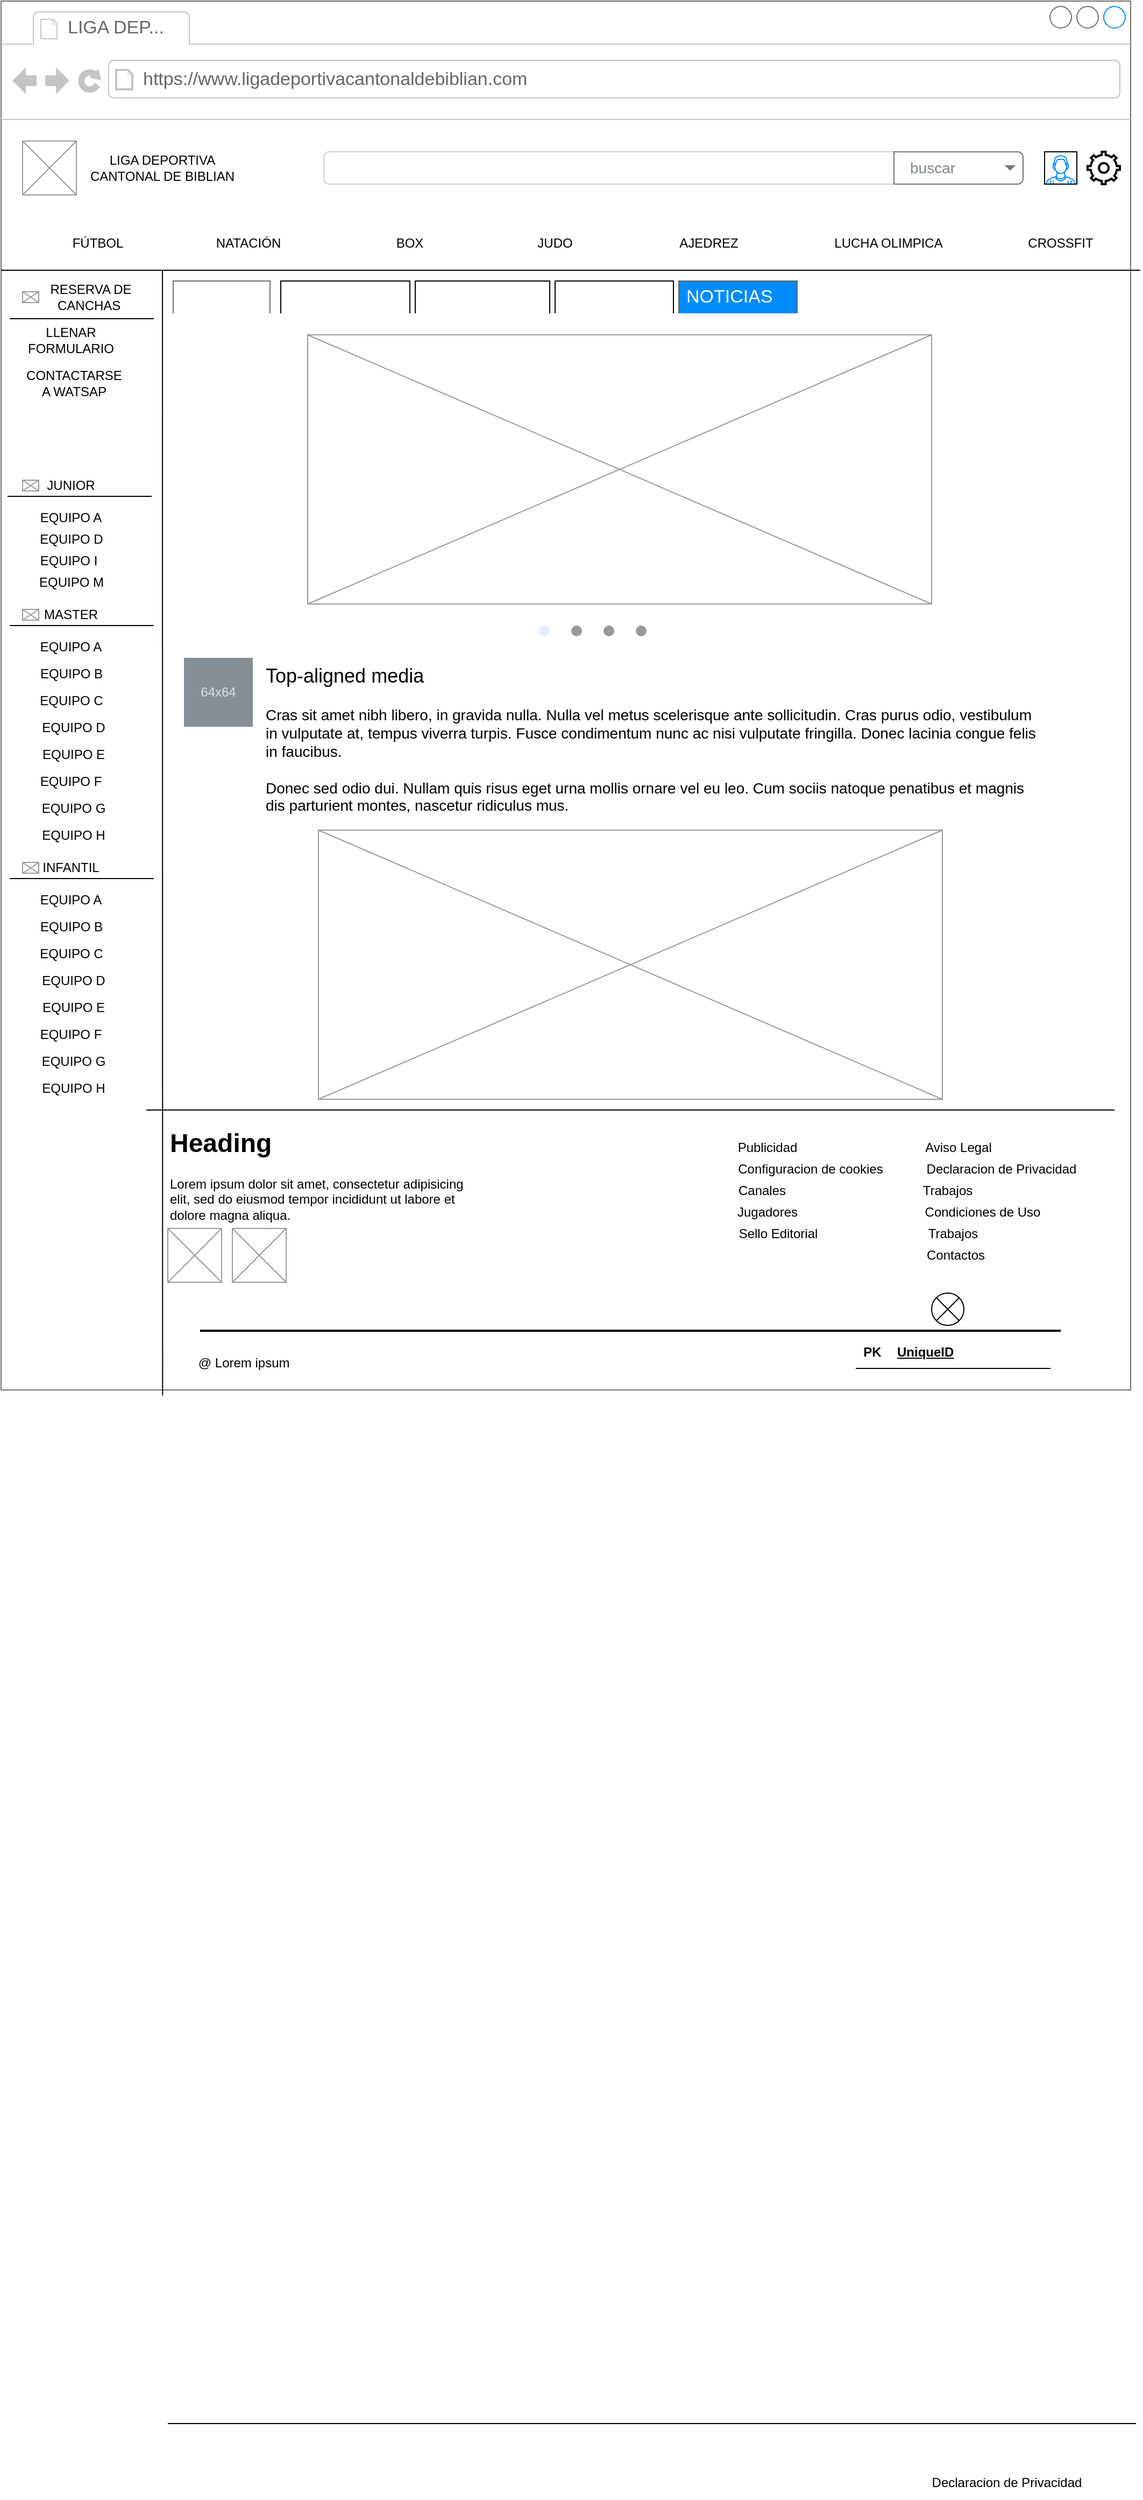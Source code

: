 <mxfile version="25.0.2">
  <diagram name="Page-1" id="2cc2dc42-3aac-f2a9-1cec-7a8b7cbee084">
    <mxGraphModel dx="1480" dy="934" grid="1" gridSize="10" guides="1" tooltips="1" connect="1" arrows="1" fold="1" page="1" pageScale="1" pageWidth="1100" pageHeight="850" background="#ffffff" math="0" shadow="0">
      <root>
        <mxCell id="0" />
        <mxCell id="1" parent="0" />
        <mxCell id="7026571954dc6520-1" value="&lt;div&gt;&lt;br&gt;&lt;/div&gt;&lt;div&gt;&lt;br&gt;&lt;/div&gt;&lt;div&gt;&lt;br&gt;&lt;/div&gt;&lt;div&gt;&lt;br&gt;&lt;/div&gt;" style="strokeWidth=1;shadow=0;dashed=0;align=center;html=1;shape=mxgraph.mockup.containers.browserWindow;rSize=0;strokeColor=#6e6e6e;mainText=,;recursiveResize=0;rounded=0;labelBackgroundColor=none;fontFamily=Verdana;fontSize=12;movable=0;resizable=0;rotatable=0;deletable=0;editable=0;locked=1;connectable=0;fillColor=default;gradientColor=default;fontColor=#ffffff;" parent="1" vertex="1">
          <mxGeometry x="40" y="20" width="1050" height="1290" as="geometry" />
        </mxCell>
        <mxCell id="7026571954dc6520-2" value="LIGA DEP..." style="strokeWidth=1;shadow=0;dashed=0;align=center;html=1;shape=mxgraph.mockup.containers.anchor;fontSize=17;fontColor=#666666;align=left;" parent="7026571954dc6520-1" vertex="1">
          <mxGeometry x="60" y="12" width="110" height="26" as="geometry" />
        </mxCell>
        <mxCell id="7026571954dc6520-3" value="https://www.ligadeportivacantonaldebiblian.com" style="strokeWidth=1;shadow=0;dashed=0;align=center;html=1;shape=mxgraph.mockup.containers.anchor;rSize=0;fontSize=17;fontColor=#666666;align=left;" parent="7026571954dc6520-1" vertex="1">
          <mxGeometry x="130" y="60" width="250" height="26" as="geometry" />
        </mxCell>
        <mxCell id="J-Y7H0dTVJ3gCG0rteRI-6" value="" style="verticalLabelPosition=bottom;shadow=0;dashed=0;align=center;html=1;verticalAlign=top;strokeWidth=1;shape=mxgraph.mockup.graphics.simpleIcon;strokeColor=#999999;" parent="7026571954dc6520-1" vertex="1">
          <mxGeometry x="20" y="130" width="50" height="50" as="geometry" />
        </mxCell>
        <mxCell id="J-Y7H0dTVJ3gCG0rteRI-8" value="" style="html=1;shadow=0;dashed=0;shape=mxgraph.bootstrap.rrect;rSize=5;strokeColor=#CED4DA;html=1;whiteSpace=wrap;fillColor=#FFFFFF;fontColor=#7D868C;align=left;spacing=15;spacingLeft=40;fontSize=14;" parent="7026571954dc6520-1" vertex="1">
          <mxGeometry x="300" y="140" width="650" height="30" as="geometry" />
        </mxCell>
        <mxCell id="J-Y7H0dTVJ3gCG0rteRI-9" value="buscar" style="html=1;shadow=0;dashed=0;shape=mxgraph.bootstrap.rightButton;strokeColor=#6C757D;gradientColor=inherit;fontColor=inherit;fillColor=inherit;rSize=5;perimeter=none;whiteSpace=wrap;resizeHeight=1;fontSize=14;align=left;spacing=15;" parent="J-Y7H0dTVJ3gCG0rteRI-8" vertex="1">
          <mxGeometry x="1" width="120" height="30" relative="1" as="geometry">
            <mxPoint x="-120" as="offset" />
          </mxGeometry>
        </mxCell>
        <mxCell id="J-Y7H0dTVJ3gCG0rteRI-10" value="" style="shape=triangle;direction=south;fillColor=#6C767D;strokeColor=none;perimeter=none;" parent="J-Y7H0dTVJ3gCG0rteRI-9" vertex="1">
          <mxGeometry x="1" y="0.5" width="10" height="5" relative="1" as="geometry">
            <mxPoint x="-17" y="-2.5" as="offset" />
          </mxGeometry>
        </mxCell>
        <mxCell id="J-Y7H0dTVJ3gCG0rteRI-11" value="" style="html=1;verticalLabelPosition=bottom;align=center;labelBackgroundColor=#ffffff;verticalAlign=top;strokeWidth=2;shadow=0;dashed=0;shape=mxgraph.ios7.icons.settings;" parent="7026571954dc6520-1" vertex="1">
          <mxGeometry x="1010" y="140" width="30" height="30" as="geometry" />
        </mxCell>
        <mxCell id="J-Y7H0dTVJ3gCG0rteRI-12" value="" style="verticalLabelPosition=bottom;shadow=0;dashed=0;align=center;html=1;verticalAlign=top;strokeWidth=1;shape=mxgraph.mockup.containers.userMale;strokeColor2=#008cff;gradientColor=none;" parent="7026571954dc6520-1" vertex="1">
          <mxGeometry x="970" y="140" width="30" height="30" as="geometry" />
        </mxCell>
        <mxCell id="J-Y7H0dTVJ3gCG0rteRI-13" value="FÚTBOL" style="text;html=1;align=center;verticalAlign=middle;whiteSpace=wrap;rounded=0;" parent="7026571954dc6520-1" vertex="1">
          <mxGeometry x="60" y="210" width="60" height="30" as="geometry" />
        </mxCell>
        <mxCell id="J-Y7H0dTVJ3gCG0rteRI-14" value="" style="endArrow=none;html=1;rounded=0;exitX=0.999;exitY=0.244;exitDx=0;exitDy=0;exitPerimeter=0;" parent="7026571954dc6520-1" edge="1">
          <mxGeometry width="50" height="50" relative="1" as="geometry">
            <mxPoint x="1059" y="250" as="sourcePoint" />
            <mxPoint y="250" as="targetPoint" />
          </mxGeometry>
        </mxCell>
        <mxCell id="J-Y7H0dTVJ3gCG0rteRI-15" value="NATACIÓN" style="text;html=1;align=center;verticalAlign=middle;whiteSpace=wrap;rounded=0;" parent="7026571954dc6520-1" vertex="1">
          <mxGeometry x="200" y="210" width="60" height="30" as="geometry" />
        </mxCell>
        <mxCell id="J-Y7H0dTVJ3gCG0rteRI-16" value="BOX" style="text;html=1;align=center;verticalAlign=middle;whiteSpace=wrap;rounded=0;" parent="7026571954dc6520-1" vertex="1">
          <mxGeometry x="350" y="210" width="60" height="30" as="geometry" />
        </mxCell>
        <mxCell id="J-Y7H0dTVJ3gCG0rteRI-17" value="JUDO" style="text;html=1;align=center;verticalAlign=middle;whiteSpace=wrap;rounded=0;" parent="7026571954dc6520-1" vertex="1">
          <mxGeometry x="484.75" y="210" width="60" height="30" as="geometry" />
        </mxCell>
        <mxCell id="J-Y7H0dTVJ3gCG0rteRI-18" value="AJEDREZ" style="text;html=1;align=center;verticalAlign=middle;whiteSpace=wrap;rounded=0;" parent="7026571954dc6520-1" vertex="1">
          <mxGeometry x="627.5" y="210" width="60" height="30" as="geometry" />
        </mxCell>
        <mxCell id="J-Y7H0dTVJ3gCG0rteRI-19" value="LUCHA OLIMPICA" style="text;html=1;align=center;verticalAlign=middle;whiteSpace=wrap;rounded=0;" parent="7026571954dc6520-1" vertex="1">
          <mxGeometry x="765" y="210" width="120" height="30" as="geometry" />
        </mxCell>
        <mxCell id="J-Y7H0dTVJ3gCG0rteRI-20" value="CROSSFIT" style="text;html=1;align=center;verticalAlign=middle;whiteSpace=wrap;rounded=0;" parent="7026571954dc6520-1" vertex="1">
          <mxGeometry x="955" y="210" width="60" height="30" as="geometry" />
        </mxCell>
        <mxCell id="J-Y7H0dTVJ3gCG0rteRI-50" value="" style="endArrow=none;html=1;rounded=0;exitX=0.143;exitY=1.004;exitDx=0;exitDy=0;exitPerimeter=0;" parent="7026571954dc6520-1" source="7026571954dc6520-1" edge="1">
          <mxGeometry width="50" height="50" relative="1" as="geometry">
            <mxPoint x="160" y="840" as="sourcePoint" />
            <mxPoint x="150" y="250" as="targetPoint" />
          </mxGeometry>
        </mxCell>
        <mxCell id="J-Y7H0dTVJ3gCG0rteRI-51" value="MASTER" style="text;html=1;align=center;verticalAlign=middle;whiteSpace=wrap;rounded=0;" parent="7026571954dc6520-1" vertex="1">
          <mxGeometry x="35" y="555" width="60" height="30" as="geometry" />
        </mxCell>
        <mxCell id="J-Y7H0dTVJ3gCG0rteRI-52" value="JUNIOR" style="text;html=1;align=center;verticalAlign=middle;whiteSpace=wrap;rounded=0;" parent="7026571954dc6520-1" vertex="1">
          <mxGeometry x="35" y="435" width="60" height="30" as="geometry" />
        </mxCell>
        <mxCell id="J-Y7H0dTVJ3gCG0rteRI-53" value="EQUIPO A" style="text;html=1;align=center;verticalAlign=middle;whiteSpace=wrap;rounded=0;" parent="7026571954dc6520-1" vertex="1">
          <mxGeometry x="35" y="465" width="60" height="30" as="geometry" />
        </mxCell>
        <mxCell id="J-Y7H0dTVJ3gCG0rteRI-54" value="EQUIPO D" style="text;html=1;align=center;verticalAlign=middle;whiteSpace=wrap;rounded=0;" parent="7026571954dc6520-1" vertex="1">
          <mxGeometry x="32.5" y="485" width="65" height="30" as="geometry" />
        </mxCell>
        <mxCell id="J-Y7H0dTVJ3gCG0rteRI-55" value="EQUIPO I" style="text;html=1;align=center;verticalAlign=middle;whiteSpace=wrap;rounded=0;" parent="7026571954dc6520-1" vertex="1">
          <mxGeometry x="32.5" y="505" width="60" height="30" as="geometry" />
        </mxCell>
        <mxCell id="J-Y7H0dTVJ3gCG0rteRI-56" value="EQUIPO M" style="text;html=1;align=center;verticalAlign=middle;whiteSpace=wrap;rounded=0;" parent="7026571954dc6520-1" vertex="1">
          <mxGeometry x="32.5" y="525" width="65" height="30" as="geometry" />
        </mxCell>
        <mxCell id="J-Y7H0dTVJ3gCG0rteRI-57" value="EQUIPO A" style="text;html=1;align=center;verticalAlign=middle;whiteSpace=wrap;rounded=0;" parent="7026571954dc6520-1" vertex="1">
          <mxGeometry x="35" y="585" width="60" height="30" as="geometry" />
        </mxCell>
        <mxCell id="J-Y7H0dTVJ3gCG0rteRI-110" value="PROXIMOS" style="strokeWidth=1;shadow=0;dashed=0;align=center;html=1;shape=mxgraph.mockup.forms.uRect;fontSize=17;fontColor=#ffffff;align=left;spacingLeft=5;strokeColor=default;fillColor=default;" parent="7026571954dc6520-1" vertex="1">
          <mxGeometry x="260" y="260" width="120" height="30" as="geometry" />
        </mxCell>
        <mxCell id="J-Y7H0dTVJ3gCG0rteRI-111" value="INICIO" style="strokeWidth=1;shadow=0;dashed=0;align=center;html=1;shape=mxgraph.mockup.forms.uRect;fontSize=17;fontColor=#ffffff;align=left;spacingLeft=5;strokeColor=#6e6e6e;fillColor=default;" parent="7026571954dc6520-1" vertex="1">
          <mxGeometry x="160" y="260" width="90" height="30" as="geometry" />
        </mxCell>
        <mxCell id="J-Y7H0dTVJ3gCG0rteRI-112" value="FINALIZADOS" style="strokeWidth=1;shadow=0;dashed=0;align=center;html=1;shape=mxgraph.mockup.forms.uRect;fontSize=17;fontColor=#ffffff;align=left;spacingLeft=5;strokeColor=default;fillColor=default;" parent="7026571954dc6520-1" vertex="1">
          <mxGeometry x="385" y="260" width="125" height="30" as="geometry" />
        </mxCell>
        <mxCell id="J-Y7H0dTVJ3gCG0rteRI-113" value="EN VIVO" style="strokeWidth=1;shadow=0;dashed=0;align=center;html=1;shape=mxgraph.mockup.forms.uRect;fontSize=17;fontColor=#ffffff;align=left;spacingLeft=5;strokeColor=default;fillColor=default;" parent="7026571954dc6520-1" vertex="1">
          <mxGeometry x="515" y="260" width="110" height="30" as="geometry" />
        </mxCell>
        <mxCell id="J-Y7H0dTVJ3gCG0rteRI-245" value="" style="endArrow=none;html=1;rounded=0;" parent="7026571954dc6520-1" edge="1">
          <mxGeometry width="50" height="50" relative="1" as="geometry">
            <mxPoint x="155" y="2250" as="sourcePoint" />
            <mxPoint x="1055" y="2250" as="targetPoint" />
          </mxGeometry>
        </mxCell>
        <mxCell id="J-Y7H0dTVJ3gCG0rteRI-257" value="Declaracion de Privacidad" style="text;html=1;align=center;verticalAlign=middle;whiteSpace=wrap;rounded=0;" parent="7026571954dc6520-1" vertex="1">
          <mxGeometry x="860" y="2290" width="150" height="30" as="geometry" />
        </mxCell>
        <mxCell id="HXBTEdCZuYkMqVr9jufI-1" value="LIGA DEPORTIVA CANTONAL DE BIBLIAN" style="text;html=1;align=center;verticalAlign=middle;whiteSpace=wrap;rounded=0;" parent="7026571954dc6520-1" vertex="1">
          <mxGeometry x="80" y="140" width="140" height="30" as="geometry" />
        </mxCell>
        <mxCell id="HXBTEdCZuYkMqVr9jufI-3" value="" style="line;strokeWidth=1;html=1;" parent="7026571954dc6520-1" vertex="1">
          <mxGeometry x="6" y="455" width="134" height="10" as="geometry" />
        </mxCell>
        <mxCell id="HXBTEdCZuYkMqVr9jufI-4" value="" style="line;strokeWidth=1;html=1;" parent="7026571954dc6520-1" vertex="1">
          <mxGeometry x="8" y="575" width="134" height="10" as="geometry" />
        </mxCell>
        <mxCell id="HXBTEdCZuYkMqVr9jufI-5" value="" style="verticalLabelPosition=bottom;shadow=0;dashed=0;align=center;html=1;verticalAlign=top;strokeWidth=1;shape=mxgraph.mockup.graphics.simpleIcon;strokeColor=#999999;" parent="7026571954dc6520-1" vertex="1">
          <mxGeometry x="20" y="445" width="15" height="10" as="geometry" />
        </mxCell>
        <mxCell id="HXBTEdCZuYkMqVr9jufI-6" value="" style="verticalLabelPosition=bottom;shadow=0;dashed=0;align=center;html=1;verticalAlign=top;strokeWidth=1;shape=mxgraph.mockup.graphics.simpleIcon;strokeColor=#999999;" parent="7026571954dc6520-1" vertex="1">
          <mxGeometry x="20" y="565" width="15" height="10" as="geometry" />
        </mxCell>
        <mxCell id="HXBTEdCZuYkMqVr9jufI-7" value="EQUIPO B" style="text;html=1;align=center;verticalAlign=middle;whiteSpace=wrap;rounded=0;" parent="7026571954dc6520-1" vertex="1">
          <mxGeometry x="32.5" y="610" width="65" height="30" as="geometry" />
        </mxCell>
        <mxCell id="HXBTEdCZuYkMqVr9jufI-12" value="EQUIPO C" style="text;html=1;align=center;verticalAlign=middle;whiteSpace=wrap;rounded=0;" parent="7026571954dc6520-1" vertex="1">
          <mxGeometry x="32.5" y="635" width="65" height="30" as="geometry" />
        </mxCell>
        <mxCell id="HXBTEdCZuYkMqVr9jufI-13" value="EQUIPO D" style="text;html=1;align=center;verticalAlign=middle;whiteSpace=wrap;rounded=0;" parent="7026571954dc6520-1" vertex="1">
          <mxGeometry x="35" y="660" width="65" height="30" as="geometry" />
        </mxCell>
        <mxCell id="HXBTEdCZuYkMqVr9jufI-14" value="EQUIPO E" style="text;html=1;align=center;verticalAlign=middle;whiteSpace=wrap;rounded=0;" parent="7026571954dc6520-1" vertex="1">
          <mxGeometry x="35" y="685" width="65" height="30" as="geometry" />
        </mxCell>
        <mxCell id="HXBTEdCZuYkMqVr9jufI-15" value="EQUIPO F" style="text;html=1;align=center;verticalAlign=middle;whiteSpace=wrap;rounded=0;" parent="7026571954dc6520-1" vertex="1">
          <mxGeometry x="35" y="710" width="60" height="30" as="geometry" />
        </mxCell>
        <mxCell id="HXBTEdCZuYkMqVr9jufI-16" value="EQUIPO G" style="text;html=1;align=center;verticalAlign=middle;whiteSpace=wrap;rounded=0;" parent="7026571954dc6520-1" vertex="1">
          <mxGeometry x="35" y="735" width="65" height="30" as="geometry" />
        </mxCell>
        <mxCell id="HXBTEdCZuYkMqVr9jufI-17" value="EQUIPO H" style="text;html=1;align=center;verticalAlign=middle;whiteSpace=wrap;rounded=0;" parent="7026571954dc6520-1" vertex="1">
          <mxGeometry x="35" y="760" width="65" height="30" as="geometry" />
        </mxCell>
        <mxCell id="HXBTEdCZuYkMqVr9jufI-22" value="RESERVA DE&lt;div&gt;CANCHAS&amp;nbsp;&lt;/div&gt;" style="text;html=1;align=center;verticalAlign=middle;whiteSpace=wrap;rounded=0;" parent="7026571954dc6520-1" vertex="1">
          <mxGeometry x="37" y="260" width="93" height="30" as="geometry" />
        </mxCell>
        <mxCell id="HXBTEdCZuYkMqVr9jufI-23" value="" style="line;strokeWidth=1;html=1;" parent="7026571954dc6520-1" vertex="1">
          <mxGeometry x="8" y="290" width="134" height="10" as="geometry" />
        </mxCell>
        <mxCell id="HXBTEdCZuYkMqVr9jufI-24" value="" style="verticalLabelPosition=bottom;shadow=0;dashed=0;align=center;html=1;verticalAlign=top;strokeWidth=1;shape=mxgraph.mockup.graphics.simpleIcon;strokeColor=#999999;" parent="7026571954dc6520-1" vertex="1">
          <mxGeometry x="20" y="270" width="15" height="10" as="geometry" />
        </mxCell>
        <mxCell id="HXBTEdCZuYkMqVr9jufI-25" value="LLENAR FORMULARIO" style="text;html=1;align=center;verticalAlign=middle;whiteSpace=wrap;rounded=0;" parent="7026571954dc6520-1" vertex="1">
          <mxGeometry x="35" y="300" width="60" height="30" as="geometry" />
        </mxCell>
        <mxCell id="5OzxzXaVveCsNpC4uV2Q-2" value="CONTACTARSE A WATSAP" style="text;html=1;align=center;verticalAlign=middle;whiteSpace=wrap;rounded=0;" vertex="1" parent="7026571954dc6520-1">
          <mxGeometry x="37.5" y="340" width="60" height="30" as="geometry" />
        </mxCell>
        <mxCell id="5OzxzXaVveCsNpC4uV2Q-4" value="NOTICIAS" style="strokeWidth=1;shadow=0;dashed=0;align=center;html=1;shape=mxgraph.mockup.forms.uRect;fontSize=17;fontColor=#ffffff;align=left;spacingLeft=5;strokeColor=#666666;fillColor=#008cff;" vertex="1" parent="7026571954dc6520-1">
          <mxGeometry x="630" y="260" width="110" height="30" as="geometry" />
        </mxCell>
        <mxCell id="5OzxzXaVveCsNpC4uV2Q-5" value="INFANTIL" style="text;html=1;align=center;verticalAlign=middle;whiteSpace=wrap;rounded=0;" vertex="1" parent="7026571954dc6520-1">
          <mxGeometry x="35" y="790" width="60" height="30" as="geometry" />
        </mxCell>
        <mxCell id="5OzxzXaVveCsNpC4uV2Q-6" value="EQUIPO A" style="text;html=1;align=center;verticalAlign=middle;whiteSpace=wrap;rounded=0;" vertex="1" parent="7026571954dc6520-1">
          <mxGeometry x="35" y="820" width="60" height="30" as="geometry" />
        </mxCell>
        <mxCell id="5OzxzXaVveCsNpC4uV2Q-7" value="" style="line;strokeWidth=1;html=1;" vertex="1" parent="7026571954dc6520-1">
          <mxGeometry x="8" y="810" width="134" height="10" as="geometry" />
        </mxCell>
        <mxCell id="5OzxzXaVveCsNpC4uV2Q-8" value="" style="verticalLabelPosition=bottom;shadow=0;dashed=0;align=center;html=1;verticalAlign=top;strokeWidth=1;shape=mxgraph.mockup.graphics.simpleIcon;strokeColor=#999999;" vertex="1" parent="7026571954dc6520-1">
          <mxGeometry x="20" y="800" width="15" height="10" as="geometry" />
        </mxCell>
        <mxCell id="5OzxzXaVveCsNpC4uV2Q-9" value="EQUIPO B" style="text;html=1;align=center;verticalAlign=middle;whiteSpace=wrap;rounded=0;" vertex="1" parent="7026571954dc6520-1">
          <mxGeometry x="32.5" y="845" width="65" height="30" as="geometry" />
        </mxCell>
        <mxCell id="5OzxzXaVveCsNpC4uV2Q-10" value="EQUIPO C" style="text;html=1;align=center;verticalAlign=middle;whiteSpace=wrap;rounded=0;" vertex="1" parent="7026571954dc6520-1">
          <mxGeometry x="32.5" y="870" width="65" height="30" as="geometry" />
        </mxCell>
        <mxCell id="5OzxzXaVveCsNpC4uV2Q-11" value="EQUIPO D" style="text;html=1;align=center;verticalAlign=middle;whiteSpace=wrap;rounded=0;" vertex="1" parent="7026571954dc6520-1">
          <mxGeometry x="35" y="895" width="65" height="30" as="geometry" />
        </mxCell>
        <mxCell id="5OzxzXaVveCsNpC4uV2Q-12" value="EQUIPO E" style="text;html=1;align=center;verticalAlign=middle;whiteSpace=wrap;rounded=0;" vertex="1" parent="7026571954dc6520-1">
          <mxGeometry x="35" y="920" width="65" height="30" as="geometry" />
        </mxCell>
        <mxCell id="5OzxzXaVveCsNpC4uV2Q-13" value="EQUIPO F" style="text;html=1;align=center;verticalAlign=middle;whiteSpace=wrap;rounded=0;" vertex="1" parent="7026571954dc6520-1">
          <mxGeometry x="35" y="945" width="60" height="30" as="geometry" />
        </mxCell>
        <mxCell id="5OzxzXaVveCsNpC4uV2Q-14" value="EQUIPO G" style="text;html=1;align=center;verticalAlign=middle;whiteSpace=wrap;rounded=0;" vertex="1" parent="7026571954dc6520-1">
          <mxGeometry x="35" y="970" width="65" height="30" as="geometry" />
        </mxCell>
        <mxCell id="5OzxzXaVveCsNpC4uV2Q-15" value="EQUIPO H" style="text;html=1;align=center;verticalAlign=middle;whiteSpace=wrap;rounded=0;" vertex="1" parent="7026571954dc6520-1">
          <mxGeometry x="35" y="995" width="65" height="30" as="geometry" />
        </mxCell>
        <mxCell id="5OzxzXaVveCsNpC4uV2Q-175" value="&lt;h1 style=&quot;margin-top: 0px;&quot;&gt;Heading&lt;/h1&gt;&lt;p&gt;Lorem ipsum dolor sit amet, consectetur adipisicing elit, sed do eiusmod tempor incididunt ut labore et dolore magna aliqua.&lt;/p&gt;" style="text;html=1;whiteSpace=wrap;overflow=hidden;rounded=0;" vertex="1" parent="1">
          <mxGeometry x="195" y="1060" width="280" height="120" as="geometry" />
        </mxCell>
        <mxCell id="5OzxzXaVveCsNpC4uV2Q-176" value="" style="verticalLabelPosition=bottom;shadow=0;dashed=0;align=center;html=1;verticalAlign=top;strokeWidth=1;shape=mxgraph.mockup.graphics.simpleIcon;strokeColor=#999999;" vertex="1" parent="1">
          <mxGeometry x="195" y="1160" width="50" height="50" as="geometry" />
        </mxCell>
        <mxCell id="5OzxzXaVveCsNpC4uV2Q-177" value="" style="verticalLabelPosition=bottom;shadow=0;dashed=0;align=center;html=1;verticalAlign=top;strokeWidth=1;shape=mxgraph.mockup.graphics.simpleIcon;strokeColor=#999999;" vertex="1" parent="1">
          <mxGeometry x="255" y="1160" width="50" height="50" as="geometry" />
        </mxCell>
        <mxCell id="5OzxzXaVveCsNpC4uV2Q-178" value="Publicidad" style="text;html=1;align=center;verticalAlign=middle;whiteSpace=wrap;rounded=0;" vertex="1" parent="1">
          <mxGeometry x="720" y="1070" width="65" height="30" as="geometry" />
        </mxCell>
        <mxCell id="5OzxzXaVveCsNpC4uV2Q-179" value="Configuracion de cookies" style="text;html=1;align=center;verticalAlign=middle;whiteSpace=wrap;rounded=0;" vertex="1" parent="1">
          <mxGeometry x="720" y="1090" width="145" height="30" as="geometry" />
        </mxCell>
        <mxCell id="5OzxzXaVveCsNpC4uV2Q-180" value="Canales" style="text;html=1;align=center;verticalAlign=middle;whiteSpace=wrap;rounded=0;" vertex="1" parent="1">
          <mxGeometry x="720" y="1110" width="55" height="30" as="geometry" />
        </mxCell>
        <mxCell id="5OzxzXaVveCsNpC4uV2Q-181" value="Jugadores" style="text;html=1;align=center;verticalAlign=middle;whiteSpace=wrap;rounded=0;" vertex="1" parent="1">
          <mxGeometry x="720" y="1130" width="65" height="30" as="geometry" />
        </mxCell>
        <mxCell id="5OzxzXaVveCsNpC4uV2Q-182" value="Sello Editorial" style="text;html=1;align=center;verticalAlign=middle;whiteSpace=wrap;rounded=0;" vertex="1" parent="1">
          <mxGeometry x="720" y="1150" width="85" height="30" as="geometry" />
        </mxCell>
        <mxCell id="5OzxzXaVveCsNpC4uV2Q-183" value="Aviso Legal" style="text;html=1;align=center;verticalAlign=middle;whiteSpace=wrap;rounded=0;" vertex="1" parent="1">
          <mxGeometry x="895" y="1070" width="70" height="30" as="geometry" />
        </mxCell>
        <mxCell id="5OzxzXaVveCsNpC4uV2Q-184" value="Declaracion de Privacidad" style="text;html=1;align=center;verticalAlign=middle;whiteSpace=wrap;rounded=0;" vertex="1" parent="1">
          <mxGeometry x="895" y="1090" width="150" height="30" as="geometry" />
        </mxCell>
        <mxCell id="5OzxzXaVveCsNpC4uV2Q-185" value="Trabajos" style="text;html=1;align=center;verticalAlign=middle;whiteSpace=wrap;rounded=0;" vertex="1" parent="1">
          <mxGeometry x="895" y="1110" width="50" height="30" as="geometry" />
        </mxCell>
        <mxCell id="5OzxzXaVveCsNpC4uV2Q-186" value="Condiciones de Uso" style="text;html=1;align=center;verticalAlign=middle;whiteSpace=wrap;rounded=0;" vertex="1" parent="1">
          <mxGeometry x="895" y="1130" width="115" height="30" as="geometry" />
        </mxCell>
        <mxCell id="5OzxzXaVveCsNpC4uV2Q-187" value="Trabajos" style="text;html=1;align=center;verticalAlign=middle;whiteSpace=wrap;rounded=0;" vertex="1" parent="1">
          <mxGeometry x="900" y="1150" width="50" height="30" as="geometry" />
        </mxCell>
        <mxCell id="5OzxzXaVveCsNpC4uV2Q-188" value="Contactos" style="text;html=1;align=center;verticalAlign=middle;whiteSpace=wrap;rounded=0;" vertex="1" parent="1">
          <mxGeometry x="900" y="1170" width="55" height="30" as="geometry" />
        </mxCell>
        <mxCell id="5OzxzXaVveCsNpC4uV2Q-189" value="" style="verticalLabelPosition=bottom;verticalAlign=top;html=1;shape=mxgraph.flowchart.or;" vertex="1" parent="1">
          <mxGeometry x="905" y="1220" width="30" height="30" as="geometry" />
        </mxCell>
        <mxCell id="5OzxzXaVveCsNpC4uV2Q-190" value="" style="line;strokeWidth=2;html=1;" vertex="1" parent="1">
          <mxGeometry x="225" y="1250" width="800" height="10" as="geometry" />
        </mxCell>
        <mxCell id="5OzxzXaVveCsNpC4uV2Q-191" value="&lt;span style=&quot;text-align: left;&quot;&gt;@ Lorem ipsum&amp;nbsp;&lt;/span&gt;" style="text;html=1;align=center;verticalAlign=middle;whiteSpace=wrap;rounded=0;" vertex="1" parent="1">
          <mxGeometry x="220" y="1270" width="95" height="30" as="geometry" />
        </mxCell>
        <mxCell id="5OzxzXaVveCsNpC4uV2Q-192" value="" style="shape=table;startSize=0;container=1;collapsible=1;childLayout=tableLayout;fixedRows=1;rowLines=0;fontStyle=0;align=center;resizeLast=1;strokeColor=none;fillColor=none;collapsible=0;" vertex="1" parent="1">
          <mxGeometry x="835" y="1260" width="180" height="30" as="geometry" />
        </mxCell>
        <mxCell id="5OzxzXaVveCsNpC4uV2Q-193" value="" style="shape=tableRow;horizontal=0;startSize=0;swimlaneHead=0;swimlaneBody=0;fillColor=none;collapsible=0;dropTarget=0;points=[[0,0.5],[1,0.5]];portConstraint=eastwest;top=0;left=0;right=0;bottom=1;" vertex="1" parent="5OzxzXaVveCsNpC4uV2Q-192">
          <mxGeometry width="180" height="30" as="geometry" />
        </mxCell>
        <mxCell id="5OzxzXaVveCsNpC4uV2Q-194" value="PK" style="shape=partialRectangle;connectable=0;fillColor=none;top=0;left=0;bottom=0;right=0;fontStyle=1;overflow=hidden;whiteSpace=wrap;html=1;" vertex="1" parent="5OzxzXaVveCsNpC4uV2Q-193">
          <mxGeometry width="30" height="30" as="geometry">
            <mxRectangle width="30" height="30" as="alternateBounds" />
          </mxGeometry>
        </mxCell>
        <mxCell id="5OzxzXaVveCsNpC4uV2Q-195" value="UniqueID" style="shape=partialRectangle;connectable=0;fillColor=none;top=0;left=0;bottom=0;right=0;align=left;spacingLeft=6;fontStyle=5;overflow=hidden;whiteSpace=wrap;html=1;" vertex="1" parent="5OzxzXaVveCsNpC4uV2Q-193">
          <mxGeometry x="30" width="150" height="30" as="geometry">
            <mxRectangle width="150" height="30" as="alternateBounds" />
          </mxGeometry>
        </mxCell>
        <mxCell id="5OzxzXaVveCsNpC4uV2Q-196" value="" style="endArrow=none;html=1;rounded=0;" edge="1" parent="1">
          <mxGeometry width="50" height="50" relative="1" as="geometry">
            <mxPoint x="175" y="1050" as="sourcePoint" />
            <mxPoint x="1075" y="1050" as="targetPoint" />
          </mxGeometry>
        </mxCell>
        <mxCell id="5OzxzXaVveCsNpC4uV2Q-284" value="" style="verticalLabelPosition=bottom;shadow=0;dashed=0;align=center;html=1;verticalAlign=top;strokeWidth=1;shape=mxgraph.mockup.graphics.simpleIcon;strokeColor=#999999;" vertex="1" parent="1">
          <mxGeometry x="325" y="330" width="580" height="250" as="geometry" />
        </mxCell>
        <mxCell id="5OzxzXaVveCsNpC4uV2Q-285" value="64x64" style="strokeColor=none;html=1;whiteSpace=wrap;fillColor=#868E96;fontColor=#DEE2E6;" vertex="1" parent="1">
          <mxGeometry x="210" y="630" width="64" height="64" as="geometry" />
        </mxCell>
        <mxCell id="5OzxzXaVveCsNpC4uV2Q-286" value="&lt;font style=&quot;font-size: 18px&quot;&gt;Top-aligned media&lt;/font&gt;&lt;br&gt;&lt;br&gt;Cras sit amet nibh libero, in gravida nulla. Nulla vel metus scelerisque ante sollicitudin. Cras purus odio, vestibulum in vulputate at, tempus viverra turpis. Fusce condimentum nunc ac nisi vulputate fringilla. Donec lacinia congue felis in faucibus.&lt;br&gt;&lt;br&gt;Donec sed odio dui. Nullam quis risus eget urna mollis ornare vel eu leo. Cum sociis natoque penatibus et magnis dis parturient montes, nascetur ridiculus mus." style="strokeColor=none;fillColor=none;fontColor=#000000;perimeter=none;whiteSpace=wrap;resizeWidth=1;align=left;spacing=2;fontSize=14;verticalAlign=top;html=1;" vertex="1" parent="1">
          <mxGeometry x="284" y="630" width="726" height="150" as="geometry" />
        </mxCell>
        <mxCell id="5OzxzXaVveCsNpC4uV2Q-287" value="" style="verticalLabelPosition=bottom;shadow=0;dashed=0;align=center;html=1;verticalAlign=top;strokeWidth=1;shape=mxgraph.mockup.navigation.pageControl;fillColor=#999999;strokeColor=#ddeeff;" vertex="1" parent="1">
          <mxGeometry x="540" y="590" width="100" height="30" as="geometry" />
        </mxCell>
        <mxCell id="5OzxzXaVveCsNpC4uV2Q-288" value="" style="verticalLabelPosition=bottom;shadow=0;dashed=0;align=center;html=1;verticalAlign=top;strokeWidth=1;shape=mxgraph.mockup.graphics.simpleIcon;strokeColor=#999999;" vertex="1" parent="1">
          <mxGeometry x="335" y="790" width="580" height="250" as="geometry" />
        </mxCell>
      </root>
    </mxGraphModel>
  </diagram>
</mxfile>
